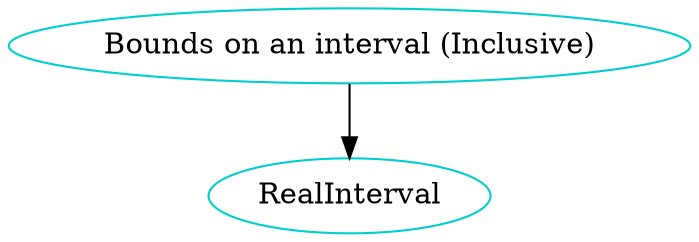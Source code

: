 digraph realinterval {

    Inclusive -> RealInterval;

    /* definitions for each type component */
	RealInterval 	    [shape=oval, color=cyan3, label="RealInterval"];
    Inclusive 	    [shape=oval, color=cyan3, label="Bounds on an interval (Inclusive)"];
}

/* dot -Tpng sample.dot -o sample.png */

